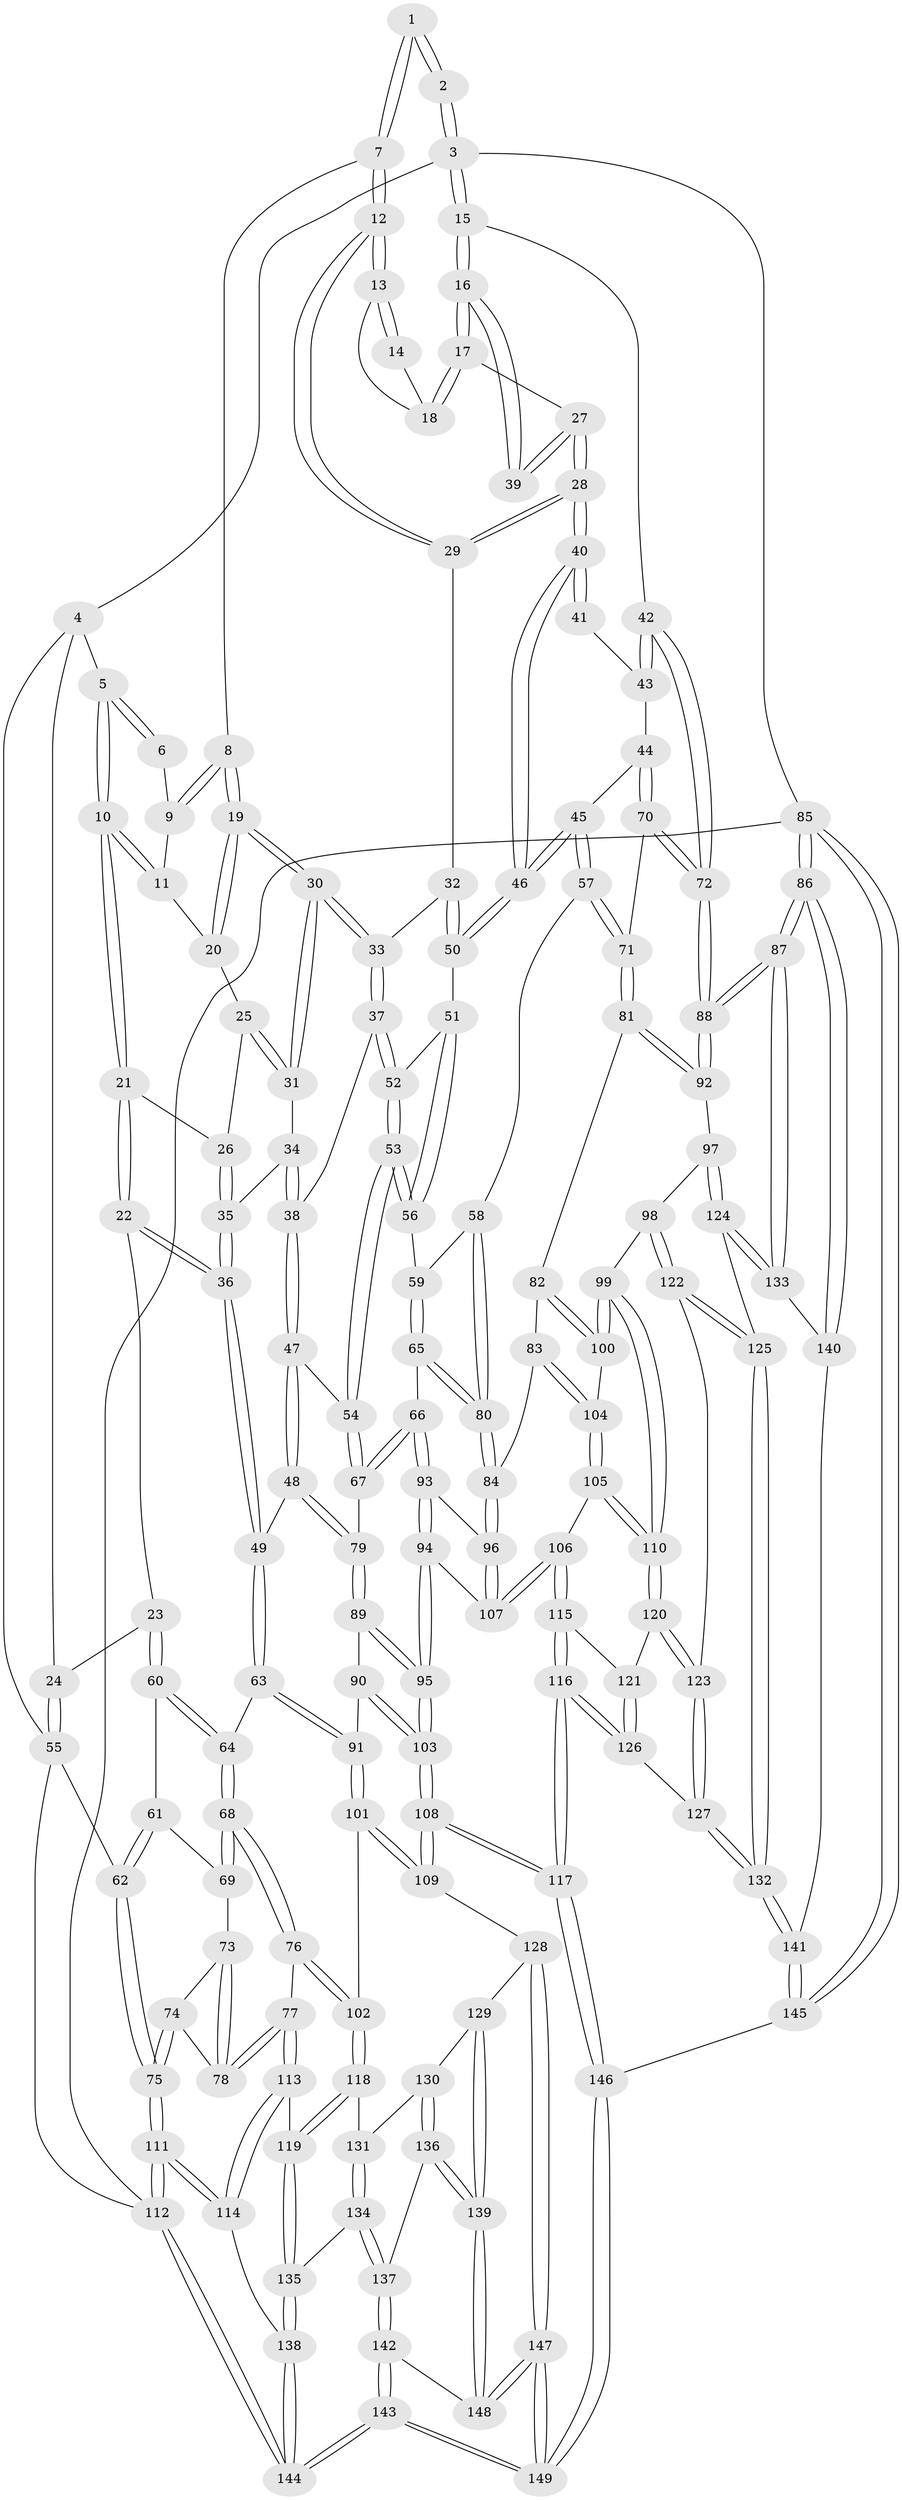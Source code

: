// coarse degree distribution, {4: 0.39325842696629215, 5: 0.3595505617977528, 2: 0.02247191011235955, 6: 0.11235955056179775, 3: 0.11235955056179775}
// Generated by graph-tools (version 1.1) at 2025/24/03/03/25 07:24:40]
// undirected, 149 vertices, 369 edges
graph export_dot {
graph [start="1"]
  node [color=gray90,style=filled];
  1 [pos="+0.7058367242892662+0"];
  2 [pos="+1+0"];
  3 [pos="+1+0"];
  4 [pos="+0.21277418008820853+0"];
  5 [pos="+0.279564303459184+0"];
  6 [pos="+0.5981580705455786+0"];
  7 [pos="+0.7518124610977102+0.07637866343359351"];
  8 [pos="+0.6446885529926046+0.12138978077362653"];
  9 [pos="+0.5842257750191951+0.024546638084783037"];
  10 [pos="+0.29822435535082453+0"];
  11 [pos="+0.5320616314593642+0.07859921654283182"];
  12 [pos="+0.7709044727238613+0.09326907011779072"];
  13 [pos="+0.8228994578476058+0.07514884369281973"];
  14 [pos="+0.9986303752774902+0"];
  15 [pos="+1+0"];
  16 [pos="+1+0"];
  17 [pos="+0.9356939520191723+0.09877860182553037"];
  18 [pos="+0.8732926856730042+0.0704775070277049"];
  19 [pos="+0.6052877132870351+0.17861436385506674"];
  20 [pos="+0.5339861609581593+0.09095238087075408"];
  21 [pos="+0.2967058070110154+0.004273776746095478"];
  22 [pos="+0.18980658843909984+0.2122907561813562"];
  23 [pos="+0.12174009946851881+0.24128875260285762"];
  24 [pos="+0+0.21885259527168643"];
  25 [pos="+0.4828045036102745+0.14050437261273702"];
  26 [pos="+0.34921959439603245+0.06529821813543317"];
  27 [pos="+0.84914358095041+0.20123958413717855"];
  28 [pos="+0.8381662669559692+0.20693287649820197"];
  29 [pos="+0.8007048384845623+0.17490676741040095"];
  30 [pos="+0.6006729378200043+0.19691213842532992"];
  31 [pos="+0.5085797976758305+0.1834599334175197"];
  32 [pos="+0.685434170452934+0.2400415618471952"];
  33 [pos="+0.6097676128454208+0.2245700833087316"];
  34 [pos="+0.4514988382240601+0.22772086595035226"];
  35 [pos="+0.4283092046424626+0.23471450081527997"];
  36 [pos="+0.3669554647205643+0.3627705469785119"];
  37 [pos="+0.5819185491141062+0.2936751558783313"];
  38 [pos="+0.5669401058435606+0.30017172552552457"];
  39 [pos="+0.9808903845875477+0.1910123380793132"];
  40 [pos="+0.8412586452670477+0.22655881934987518"];
  41 [pos="+0.9510096945789267+0.2613436864356179"];
  42 [pos="+1+0.18869953700493128"];
  43 [pos="+0.9518514706761984+0.26287183047417817"];
  44 [pos="+0.9796491778819092+0.38211834842479053"];
  45 [pos="+0.8453359036851859+0.34688267823251473"];
  46 [pos="+0.8303576679276786+0.3248962329532053"];
  47 [pos="+0.49825602408685477+0.3522214817527638"];
  48 [pos="+0.3934560748980619+0.398038146945142"];
  49 [pos="+0.381303581760376+0.3976584792626377"];
  50 [pos="+0.7388300485663588+0.3284472504603914"];
  51 [pos="+0.717950470969747+0.3471805405197891"];
  52 [pos="+0.6080256980984606+0.327269389826014"];
  53 [pos="+0.6252602625126683+0.4291809422337716"];
  54 [pos="+0.6177349400927235+0.4467955303275112"];
  55 [pos="+0+0.22905425232367388"];
  56 [pos="+0.7059504998145945+0.39144340757287166"];
  57 [pos="+0.8037478694903741+0.45564933850099876"];
  58 [pos="+0.7836124717034031+0.4609155789573832"];
  59 [pos="+0.7215481678433934+0.4132529210299385"];
  60 [pos="+0.12260395432462085+0.26109442520191395"];
  61 [pos="+0.0994882067585684+0.41327211651557083"];
  62 [pos="+0+0.4673166082302066"];
  63 [pos="+0.36468251864601015+0.42701804388062475"];
  64 [pos="+0.2438084758510986+0.49397689388142035"];
  65 [pos="+0.6665129618115821+0.5063497612019225"];
  66 [pos="+0.6337341260585392+0.4972700884304857"];
  67 [pos="+0.6126466416453846+0.47897514674751873"];
  68 [pos="+0.22615616970559171+0.5111588134938647"];
  69 [pos="+0.11088525493226958+0.44086658887822183"];
  70 [pos="+0.9872384063418072+0.3865397299012875"];
  71 [pos="+0.8501431783851066+0.50311571965205"];
  72 [pos="+1+0.4646087484764226"];
  73 [pos="+0.09215410933383231+0.4649290732132348"];
  74 [pos="+0.022033166623346558+0.5331546476507063"];
  75 [pos="+0+0.508596310610928"];
  76 [pos="+0.20089627484709333+0.5899559618816118"];
  77 [pos="+0.15634507884576104+0.6214199014636711"];
  78 [pos="+0.12963445304997517+0.6020226462298149"];
  79 [pos="+0.5489293938023329+0.49439532830212113"];
  80 [pos="+0.7128226764565888+0.5269591050617939"];
  81 [pos="+0.854472831555163+0.5138051708061904"];
  82 [pos="+0.847994257988618+0.5370075587605745"];
  83 [pos="+0.7721935072738666+0.5834105874615967"];
  84 [pos="+0.718104282520027+0.5423390781131636"];
  85 [pos="+1+1"];
  86 [pos="+1+1"];
  87 [pos="+1+0.9930630773501555"];
  88 [pos="+1+0.5535089633188062"];
  89 [pos="+0.5310929179499658+0.5459940381761659"];
  90 [pos="+0.44902000730395764+0.5656874899761031"];
  91 [pos="+0.40369140575760676+0.5583553393932037"];
  92 [pos="+1+0.5675129510459325"];
  93 [pos="+0.6212120535850536+0.5635096102573369"];
  94 [pos="+0.5952252121955158+0.6444313843697599"];
  95 [pos="+0.5560456161155404+0.6583406012959598"];
  96 [pos="+0.6879032122085454+0.6039893142155918"];
  97 [pos="+0.9874333167905897+0.6457509219819297"];
  98 [pos="+0.9776137168305198+0.6470392984315452"];
  99 [pos="+0.8996151520798406+0.642839762874739"];
  100 [pos="+0.8715656524704914+0.6003806787083242"];
  101 [pos="+0.37280993667636114+0.6764276455896477"];
  102 [pos="+0.346166572934309+0.6722877393348693"];
  103 [pos="+0.544081823522796+0.6720042725446539"];
  104 [pos="+0.7767272591701324+0.6021149289419555"];
  105 [pos="+0.7783434841491409+0.6637270556369996"];
  106 [pos="+0.7059516411277934+0.6857298958465943"];
  107 [pos="+0.6704356808244437+0.6527687087146148"];
  108 [pos="+0.4790234126628322+0.7807290542979674"];
  109 [pos="+0.46435950856576874+0.7788406849050737"];
  110 [pos="+0.8242493741983237+0.6873365202426519"];
  111 [pos="+0+0.7461187796325284"];
  112 [pos="+0+1"];
  113 [pos="+0.1253802218421816+0.6952158957811373"];
  114 [pos="+0+0.7327296659988184"];
  115 [pos="+0.7016995898220967+0.7129789256594502"];
  116 [pos="+0.6706976921147384+0.8269342017145791"];
  117 [pos="+0.5782499078211633+0.8737036859438491"];
  118 [pos="+0.23386219979789927+0.7658368497548853"];
  119 [pos="+0.16162400408331162+0.7521515459019019"];
  120 [pos="+0.8268637057620027+0.7186393707803996"];
  121 [pos="+0.7855575064963726+0.7503873133282989"];
  122 [pos="+0.881855348030754+0.7678590776212832"];
  123 [pos="+0.8505491754783684+0.7602797984203592"];
  124 [pos="+0.9404135422306934+0.8110482346267683"];
  125 [pos="+0.9280894533726404+0.8070847287601384"];
  126 [pos="+0.7233115511919725+0.8316470977946557"];
  127 [pos="+0.7995484782781204+0.8601744141139767"];
  128 [pos="+0.45322430311663964+0.7864826114097694"];
  129 [pos="+0.31075224911040916+0.8085515139217525"];
  130 [pos="+0.2787676479154916+0.8044295925253073"];
  131 [pos="+0.2635682890708749+0.7957521409405206"];
  132 [pos="+0.8086326732266296+0.8707424984950553"];
  133 [pos="+0.9727643118691184+0.8472310926410809"];
  134 [pos="+0.21054000477758175+0.8798560724378832"];
  135 [pos="+0.15226311969800468+0.8417927447232185"];
  136 [pos="+0.2535790469472582+0.8968063980510209"];
  137 [pos="+0.21926427743482613+0.8892207506606788"];
  138 [pos="+0.10804351211799641+0.8800524074051849"];
  139 [pos="+0.2825731740440186+0.9148892828170084"];
  140 [pos="+0.852469993176029+0.9297975635911263"];
  141 [pos="+0.8380534803086784+0.9335797193627665"];
  142 [pos="+0.190486304661289+0.9465946569587621"];
  143 [pos="+0+1"];
  144 [pos="+0+1"];
  145 [pos="+0.7482342609299169+1"];
  146 [pos="+0.5971586272583324+1"];
  147 [pos="+0.3244788436773635+0.9564731570151064"];
  148 [pos="+0.32325148406691256+0.9553602637489365"];
  149 [pos="+0.3412694777150638+1"];
  1 -- 2;
  1 -- 2;
  1 -- 7;
  1 -- 7;
  2 -- 3;
  2 -- 3;
  3 -- 4;
  3 -- 15;
  3 -- 15;
  3 -- 85;
  4 -- 5;
  4 -- 24;
  4 -- 55;
  5 -- 6;
  5 -- 6;
  5 -- 10;
  5 -- 10;
  6 -- 9;
  7 -- 8;
  7 -- 12;
  7 -- 12;
  8 -- 9;
  8 -- 9;
  8 -- 19;
  8 -- 19;
  9 -- 11;
  10 -- 11;
  10 -- 11;
  10 -- 21;
  10 -- 21;
  11 -- 20;
  12 -- 13;
  12 -- 13;
  12 -- 29;
  12 -- 29;
  13 -- 14;
  13 -- 14;
  13 -- 18;
  14 -- 18;
  15 -- 16;
  15 -- 16;
  15 -- 42;
  16 -- 17;
  16 -- 17;
  16 -- 39;
  16 -- 39;
  17 -- 18;
  17 -- 18;
  17 -- 27;
  19 -- 20;
  19 -- 20;
  19 -- 30;
  19 -- 30;
  20 -- 25;
  21 -- 22;
  21 -- 22;
  21 -- 26;
  22 -- 23;
  22 -- 36;
  22 -- 36;
  23 -- 24;
  23 -- 60;
  23 -- 60;
  24 -- 55;
  24 -- 55;
  25 -- 26;
  25 -- 31;
  25 -- 31;
  26 -- 35;
  26 -- 35;
  27 -- 28;
  27 -- 28;
  27 -- 39;
  27 -- 39;
  28 -- 29;
  28 -- 29;
  28 -- 40;
  28 -- 40;
  29 -- 32;
  30 -- 31;
  30 -- 31;
  30 -- 33;
  30 -- 33;
  31 -- 34;
  32 -- 33;
  32 -- 50;
  32 -- 50;
  33 -- 37;
  33 -- 37;
  34 -- 35;
  34 -- 38;
  34 -- 38;
  35 -- 36;
  35 -- 36;
  36 -- 49;
  36 -- 49;
  37 -- 38;
  37 -- 52;
  37 -- 52;
  38 -- 47;
  38 -- 47;
  40 -- 41;
  40 -- 41;
  40 -- 46;
  40 -- 46;
  41 -- 43;
  42 -- 43;
  42 -- 43;
  42 -- 72;
  42 -- 72;
  43 -- 44;
  44 -- 45;
  44 -- 70;
  44 -- 70;
  45 -- 46;
  45 -- 46;
  45 -- 57;
  45 -- 57;
  46 -- 50;
  46 -- 50;
  47 -- 48;
  47 -- 48;
  47 -- 54;
  48 -- 49;
  48 -- 79;
  48 -- 79;
  49 -- 63;
  49 -- 63;
  50 -- 51;
  51 -- 52;
  51 -- 56;
  51 -- 56;
  52 -- 53;
  52 -- 53;
  53 -- 54;
  53 -- 54;
  53 -- 56;
  53 -- 56;
  54 -- 67;
  54 -- 67;
  55 -- 62;
  55 -- 112;
  56 -- 59;
  57 -- 58;
  57 -- 71;
  57 -- 71;
  58 -- 59;
  58 -- 80;
  58 -- 80;
  59 -- 65;
  59 -- 65;
  60 -- 61;
  60 -- 64;
  60 -- 64;
  61 -- 62;
  61 -- 62;
  61 -- 69;
  62 -- 75;
  62 -- 75;
  63 -- 64;
  63 -- 91;
  63 -- 91;
  64 -- 68;
  64 -- 68;
  65 -- 66;
  65 -- 80;
  65 -- 80;
  66 -- 67;
  66 -- 67;
  66 -- 93;
  66 -- 93;
  67 -- 79;
  68 -- 69;
  68 -- 69;
  68 -- 76;
  68 -- 76;
  69 -- 73;
  70 -- 71;
  70 -- 72;
  70 -- 72;
  71 -- 81;
  71 -- 81;
  72 -- 88;
  72 -- 88;
  73 -- 74;
  73 -- 78;
  73 -- 78;
  74 -- 75;
  74 -- 75;
  74 -- 78;
  75 -- 111;
  75 -- 111;
  76 -- 77;
  76 -- 102;
  76 -- 102;
  77 -- 78;
  77 -- 78;
  77 -- 113;
  77 -- 113;
  79 -- 89;
  79 -- 89;
  80 -- 84;
  80 -- 84;
  81 -- 82;
  81 -- 92;
  81 -- 92;
  82 -- 83;
  82 -- 100;
  82 -- 100;
  83 -- 84;
  83 -- 104;
  83 -- 104;
  84 -- 96;
  84 -- 96;
  85 -- 86;
  85 -- 86;
  85 -- 145;
  85 -- 145;
  85 -- 112;
  86 -- 87;
  86 -- 87;
  86 -- 140;
  86 -- 140;
  87 -- 88;
  87 -- 88;
  87 -- 133;
  87 -- 133;
  88 -- 92;
  88 -- 92;
  89 -- 90;
  89 -- 95;
  89 -- 95;
  90 -- 91;
  90 -- 103;
  90 -- 103;
  91 -- 101;
  91 -- 101;
  92 -- 97;
  93 -- 94;
  93 -- 94;
  93 -- 96;
  94 -- 95;
  94 -- 95;
  94 -- 107;
  95 -- 103;
  95 -- 103;
  96 -- 107;
  96 -- 107;
  97 -- 98;
  97 -- 124;
  97 -- 124;
  98 -- 99;
  98 -- 122;
  98 -- 122;
  99 -- 100;
  99 -- 100;
  99 -- 110;
  99 -- 110;
  100 -- 104;
  101 -- 102;
  101 -- 109;
  101 -- 109;
  102 -- 118;
  102 -- 118;
  103 -- 108;
  103 -- 108;
  104 -- 105;
  104 -- 105;
  105 -- 106;
  105 -- 110;
  105 -- 110;
  106 -- 107;
  106 -- 107;
  106 -- 115;
  106 -- 115;
  108 -- 109;
  108 -- 109;
  108 -- 117;
  108 -- 117;
  109 -- 128;
  110 -- 120;
  110 -- 120;
  111 -- 112;
  111 -- 112;
  111 -- 114;
  111 -- 114;
  112 -- 144;
  112 -- 144;
  113 -- 114;
  113 -- 114;
  113 -- 119;
  114 -- 138;
  115 -- 116;
  115 -- 116;
  115 -- 121;
  116 -- 117;
  116 -- 117;
  116 -- 126;
  116 -- 126;
  117 -- 146;
  117 -- 146;
  118 -- 119;
  118 -- 119;
  118 -- 131;
  119 -- 135;
  119 -- 135;
  120 -- 121;
  120 -- 123;
  120 -- 123;
  121 -- 126;
  121 -- 126;
  122 -- 123;
  122 -- 125;
  122 -- 125;
  123 -- 127;
  123 -- 127;
  124 -- 125;
  124 -- 133;
  124 -- 133;
  125 -- 132;
  125 -- 132;
  126 -- 127;
  127 -- 132;
  127 -- 132;
  128 -- 129;
  128 -- 147;
  128 -- 147;
  129 -- 130;
  129 -- 139;
  129 -- 139;
  130 -- 131;
  130 -- 136;
  130 -- 136;
  131 -- 134;
  131 -- 134;
  132 -- 141;
  132 -- 141;
  133 -- 140;
  134 -- 135;
  134 -- 137;
  134 -- 137;
  135 -- 138;
  135 -- 138;
  136 -- 137;
  136 -- 139;
  136 -- 139;
  137 -- 142;
  137 -- 142;
  138 -- 144;
  138 -- 144;
  139 -- 148;
  139 -- 148;
  140 -- 141;
  141 -- 145;
  141 -- 145;
  142 -- 143;
  142 -- 143;
  142 -- 148;
  143 -- 144;
  143 -- 144;
  143 -- 149;
  143 -- 149;
  145 -- 146;
  146 -- 149;
  146 -- 149;
  147 -- 148;
  147 -- 148;
  147 -- 149;
  147 -- 149;
}
